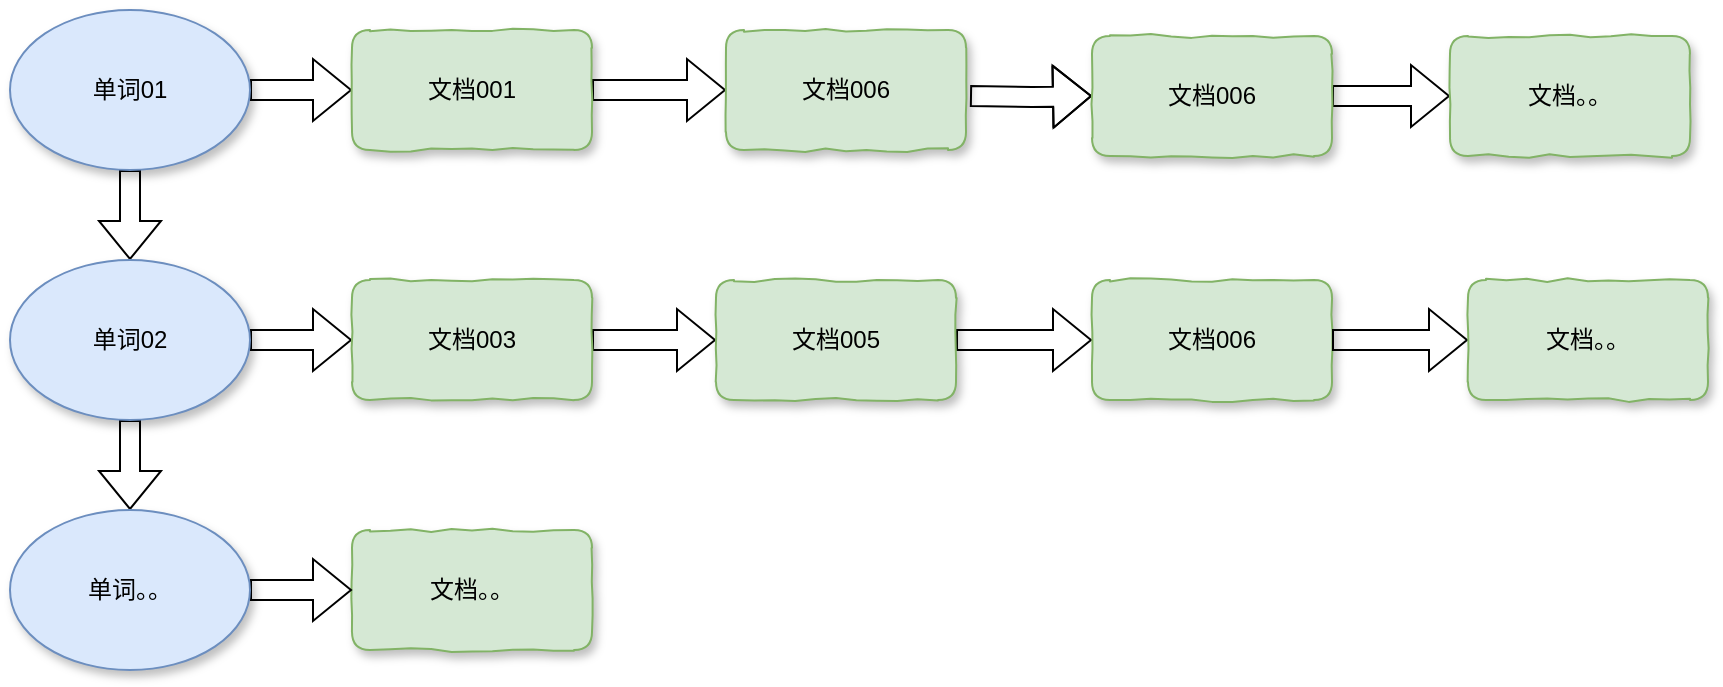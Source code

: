 <mxfile version="11.1.4" type="github"><diagram id="1eZOpk3StXLPC8N9psVG" name="第 1 页"><mxGraphModel dx="1422" dy="715" grid="1" gridSize="10" guides="1" tooltips="1" connect="1" arrows="1" fold="1" page="1" pageScale="1" pageWidth="5827" pageHeight="5169" math="0" shadow="0"><root><mxCell id="0"/><mxCell id="1" parent="0"/><mxCell id="tQ3p0JrwfSbQ8p61f8VG-24" value="" style="edgeStyle=orthogonalEdgeStyle;rounded=0;orthogonalLoop=1;jettySize=auto;html=1;shape=flexArrow;" edge="1" parent="1" source="tQ3p0JrwfSbQ8p61f8VG-18" target="tQ3p0JrwfSbQ8p61f8VG-19"><mxGeometry relative="1" as="geometry"/></mxCell><mxCell id="tQ3p0JrwfSbQ8p61f8VG-41" value="" style="edgeStyle=orthogonalEdgeStyle;shape=flexArrow;rounded=0;orthogonalLoop=1;jettySize=auto;html=1;" edge="1" parent="1" source="tQ3p0JrwfSbQ8p61f8VG-18" target="tQ3p0JrwfSbQ8p61f8VG-25"><mxGeometry relative="1" as="geometry"/></mxCell><mxCell id="tQ3p0JrwfSbQ8p61f8VG-18" value="单词01" style="ellipse;whiteSpace=wrap;html=1;shadow=1;glass=0;comic=1;flipH=0;flipV=0;fillColor=#dae8fc;strokeColor=#6c8ebf;" vertex="1" parent="1"><mxGeometry x="50" y="550" width="120" height="80" as="geometry"/></mxCell><mxCell id="tQ3p0JrwfSbQ8p61f8VG-38" value="" style="edgeStyle=orthogonalEdgeStyle;shape=flexArrow;rounded=0;orthogonalLoop=1;jettySize=auto;html=1;" edge="1" parent="1" source="tQ3p0JrwfSbQ8p61f8VG-19" target="tQ3p0JrwfSbQ8p61f8VG-28"><mxGeometry relative="1" as="geometry"/></mxCell><mxCell id="tQ3p0JrwfSbQ8p61f8VG-40" value="" style="edgeStyle=orthogonalEdgeStyle;shape=flexArrow;rounded=0;orthogonalLoop=1;jettySize=auto;html=1;" edge="1" parent="1" source="tQ3p0JrwfSbQ8p61f8VG-19" target="tQ3p0JrwfSbQ8p61f8VG-26"><mxGeometry relative="1" as="geometry"/></mxCell><mxCell id="tQ3p0JrwfSbQ8p61f8VG-19" value="单词02" style="ellipse;whiteSpace=wrap;html=1;shadow=1;glass=0;comic=1;flipH=0;flipV=0;fillColor=#dae8fc;strokeColor=#6c8ebf;" vertex="1" parent="1"><mxGeometry x="50" y="675" width="120" height="80" as="geometry"/></mxCell><mxCell id="tQ3p0JrwfSbQ8p61f8VG-43" value="" style="edgeStyle=orthogonalEdgeStyle;shape=flexArrow;rounded=0;orthogonalLoop=1;jettySize=auto;html=1;" edge="1" parent="1" source="tQ3p0JrwfSbQ8p61f8VG-25" target="tQ3p0JrwfSbQ8p61f8VG-42"><mxGeometry relative="1" as="geometry"/></mxCell><mxCell id="tQ3p0JrwfSbQ8p61f8VG-25" value="文档001" style="rounded=1;whiteSpace=wrap;html=1;shadow=1;comic=1;glass=0;fillColor=#d5e8d4;strokeColor=#82b366;flipH=0;flipV=0;" vertex="1" parent="1"><mxGeometry x="221" y="560" width="120" height="60" as="geometry"/></mxCell><mxCell id="tQ3p0JrwfSbQ8p61f8VG-42" value="文档006" style="rounded=1;whiteSpace=wrap;html=1;shadow=1;comic=1;glass=0;fillColor=#d5e8d4;strokeColor=#82b366;flipH=0;flipV=0;" vertex="1" parent="1"><mxGeometry x="408" y="560" width="120" height="60" as="geometry"/></mxCell><mxCell id="tQ3p0JrwfSbQ8p61f8VG-52" value="" style="edgeStyle=orthogonalEdgeStyle;shape=flexArrow;rounded=0;orthogonalLoop=1;jettySize=auto;html=1;" edge="1" parent="1" source="tQ3p0JrwfSbQ8p61f8VG-26" target="tQ3p0JrwfSbQ8p61f8VG-30"><mxGeometry relative="1" as="geometry"/></mxCell><mxCell id="tQ3p0JrwfSbQ8p61f8VG-26" value="文档003" style="rounded=1;whiteSpace=wrap;html=1;shadow=1;comic=1;glass=0;fillColor=#d5e8d4;strokeColor=#82b366;flipH=0;flipV=0;" vertex="1" parent="1"><mxGeometry x="221" y="685" width="120" height="60" as="geometry"/></mxCell><mxCell id="tQ3p0JrwfSbQ8p61f8VG-27" value="文档。。" style="rounded=1;whiteSpace=wrap;html=1;shadow=1;comic=1;glass=0;fillColor=#d5e8d4;strokeColor=#82b366;flipH=0;flipV=0;" vertex="1" parent="1"><mxGeometry x="221" y="810" width="120" height="60" as="geometry"/></mxCell><mxCell id="tQ3p0JrwfSbQ8p61f8VG-39" value="" style="edgeStyle=orthogonalEdgeStyle;shape=flexArrow;rounded=0;orthogonalLoop=1;jettySize=auto;html=1;" edge="1" parent="1" source="tQ3p0JrwfSbQ8p61f8VG-28" target="tQ3p0JrwfSbQ8p61f8VG-27"><mxGeometry relative="1" as="geometry"/></mxCell><mxCell id="tQ3p0JrwfSbQ8p61f8VG-28" value="单词。。" style="ellipse;whiteSpace=wrap;html=1;shadow=1;glass=0;comic=1;flipH=0;flipV=0;fillColor=#dae8fc;strokeColor=#6c8ebf;" vertex="1" parent="1"><mxGeometry x="50" y="800" width="120" height="80" as="geometry"/></mxCell><mxCell id="tQ3p0JrwfSbQ8p61f8VG-53" value="" style="edgeStyle=orthogonalEdgeStyle;shape=flexArrow;rounded=0;orthogonalLoop=1;jettySize=auto;html=1;" edge="1" parent="1" target="tQ3p0JrwfSbQ8p61f8VG-32"><mxGeometry relative="1" as="geometry"><mxPoint x="530" y="593" as="sourcePoint"/></mxGeometry></mxCell><mxCell id="tQ3p0JrwfSbQ8p61f8VG-51" value="" style="edgeStyle=orthogonalEdgeStyle;shape=flexArrow;rounded=0;orthogonalLoop=1;jettySize=auto;html=1;" edge="1" parent="1" source="tQ3p0JrwfSbQ8p61f8VG-30" target="tQ3p0JrwfSbQ8p61f8VG-50"><mxGeometry relative="1" as="geometry"/></mxCell><mxCell id="tQ3p0JrwfSbQ8p61f8VG-30" value="文档005" style="rounded=1;whiteSpace=wrap;html=1;shadow=1;comic=1;glass=0;fillColor=#d5e8d4;strokeColor=#82b366;flipH=0;flipV=0;" vertex="1" parent="1"><mxGeometry x="403" y="685" width="120" height="60" as="geometry"/></mxCell><mxCell id="tQ3p0JrwfSbQ8p61f8VG-50" value="文档006" style="rounded=1;whiteSpace=wrap;html=1;shadow=1;comic=1;glass=0;fillColor=#d5e8d4;strokeColor=#82b366;flipH=0;flipV=0;" vertex="1" parent="1"><mxGeometry x="591" y="685" width="120" height="60" as="geometry"/></mxCell><mxCell id="tQ3p0JrwfSbQ8p61f8VG-58" value="" style="edgeStyle=orthogonalEdgeStyle;shape=flexArrow;rounded=0;orthogonalLoop=1;jettySize=auto;html=1;" edge="1" parent="1" source="tQ3p0JrwfSbQ8p61f8VG-32" target="tQ3p0JrwfSbQ8p61f8VG-57"><mxGeometry relative="1" as="geometry"/></mxCell><mxCell id="tQ3p0JrwfSbQ8p61f8VG-32" value="文档006" style="rounded=1;whiteSpace=wrap;html=1;shadow=1;comic=1;glass=0;fillColor=#d5e8d4;strokeColor=#82b366;flipH=0;flipV=0;" vertex="1" parent="1"><mxGeometry x="591" y="563" width="120" height="60" as="geometry"/></mxCell><mxCell id="tQ3p0JrwfSbQ8p61f8VG-57" value="文档。。" style="rounded=1;whiteSpace=wrap;html=1;shadow=1;comic=1;glass=0;fillColor=#d5e8d4;strokeColor=#82b366;flipH=0;flipV=0;" vertex="1" parent="1"><mxGeometry x="770" y="563" width="120" height="60" as="geometry"/></mxCell><mxCell id="tQ3p0JrwfSbQ8p61f8VG-49" value="" style="edgeStyle=orthogonalEdgeStyle;shape=flexArrow;rounded=0;orthogonalLoop=1;jettySize=auto;html=1;exitX=1;exitY=0.5;exitDx=0;exitDy=0;" edge="1" parent="1" source="tQ3p0JrwfSbQ8p61f8VG-50" target="tQ3p0JrwfSbQ8p61f8VG-48"><mxGeometry relative="1" as="geometry"><mxPoint x="720" y="718" as="sourcePoint"/></mxGeometry></mxCell><mxCell id="tQ3p0JrwfSbQ8p61f8VG-48" value="文档。。" style="rounded=1;whiteSpace=wrap;html=1;shadow=1;comic=1;glass=0;fillColor=#d5e8d4;strokeColor=#82b366;flipH=0;flipV=0;" vertex="1" parent="1"><mxGeometry x="779" y="685" width="120" height="60" as="geometry"/></mxCell></root></mxGraphModel></diagram></mxfile>
